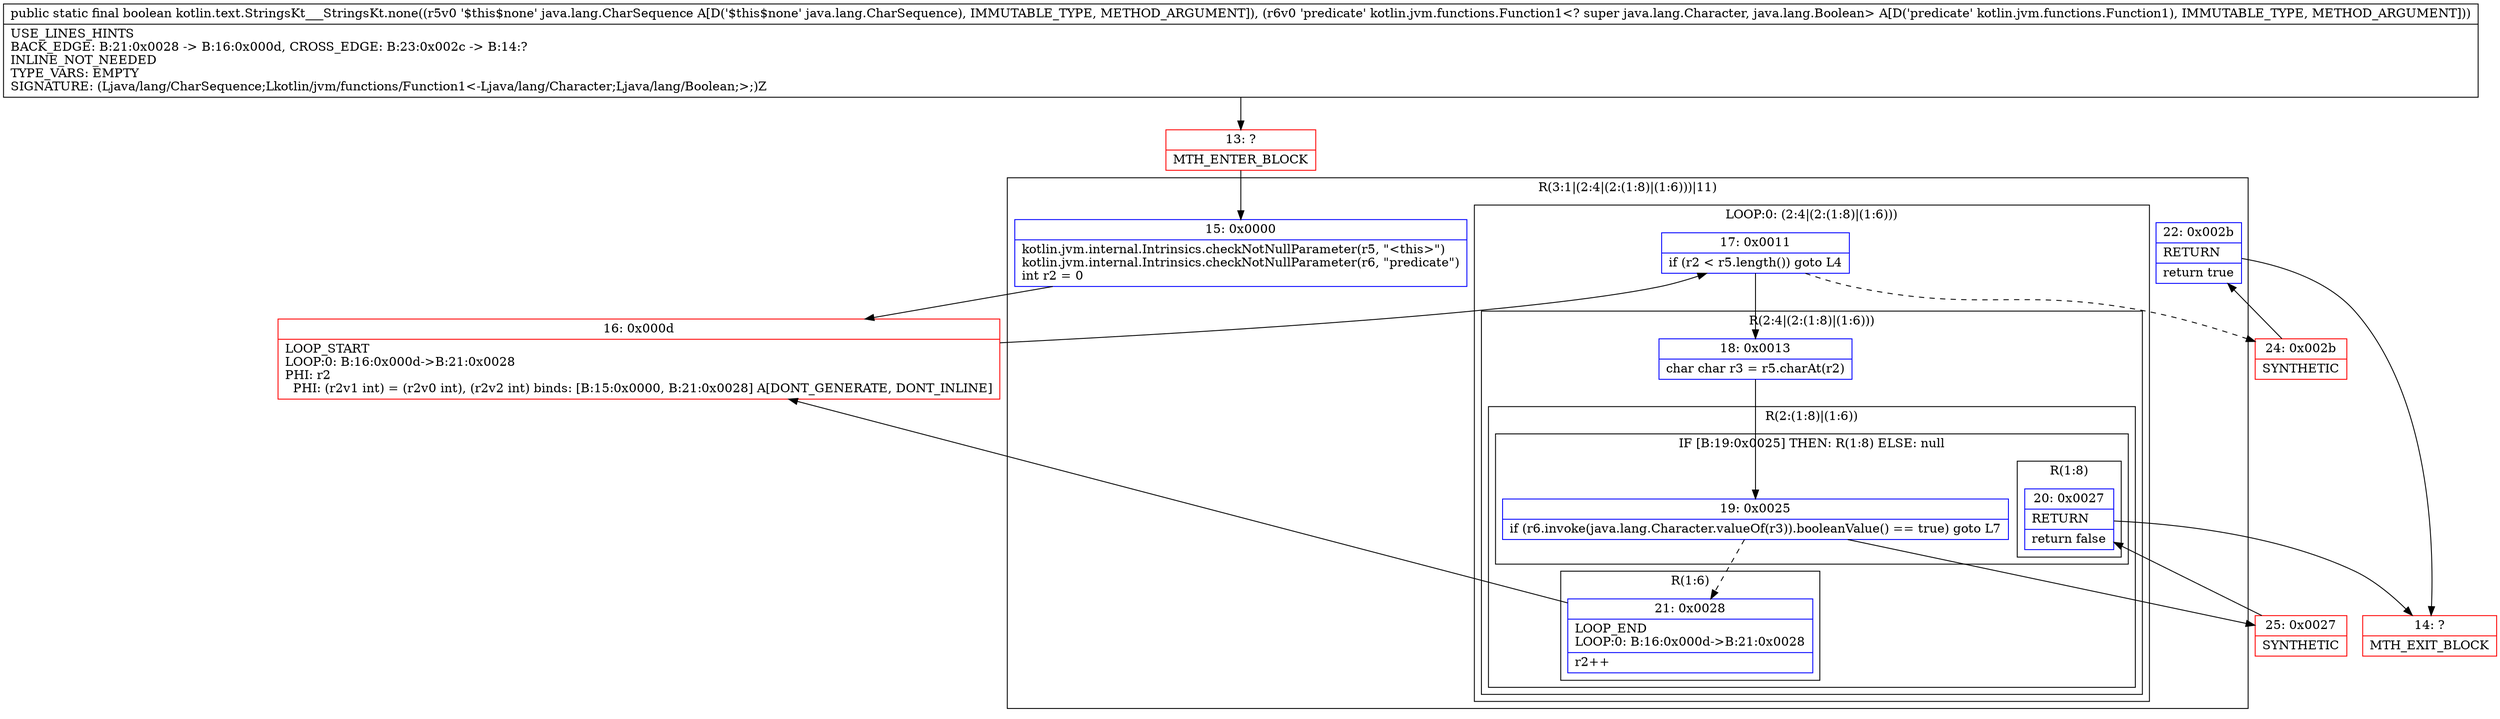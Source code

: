 digraph "CFG forkotlin.text.StringsKt___StringsKt.none(Ljava\/lang\/CharSequence;Lkotlin\/jvm\/functions\/Function1;)Z" {
subgraph cluster_Region_1160667303 {
label = "R(3:1|(2:4|(2:(1:8)|(1:6)))|11)";
node [shape=record,color=blue];
Node_15 [shape=record,label="{15\:\ 0x0000|kotlin.jvm.internal.Intrinsics.checkNotNullParameter(r5, \"\<this\>\")\lkotlin.jvm.internal.Intrinsics.checkNotNullParameter(r6, \"predicate\")\lint r2 = 0\l}"];
subgraph cluster_LoopRegion_1135287847 {
label = "LOOP:0: (2:4|(2:(1:8)|(1:6)))";
node [shape=record,color=blue];
Node_17 [shape=record,label="{17\:\ 0x0011|if (r2 \< r5.length()) goto L4\l}"];
subgraph cluster_Region_806706551 {
label = "R(2:4|(2:(1:8)|(1:6)))";
node [shape=record,color=blue];
Node_18 [shape=record,label="{18\:\ 0x0013|char char r3 = r5.charAt(r2)\l}"];
subgraph cluster_Region_1114284228 {
label = "R(2:(1:8)|(1:6))";
node [shape=record,color=blue];
subgraph cluster_IfRegion_109590666 {
label = "IF [B:19:0x0025] THEN: R(1:8) ELSE: null";
node [shape=record,color=blue];
Node_19 [shape=record,label="{19\:\ 0x0025|if (r6.invoke(java.lang.Character.valueOf(r3)).booleanValue() == true) goto L7\l}"];
subgraph cluster_Region_75394022 {
label = "R(1:8)";
node [shape=record,color=blue];
Node_20 [shape=record,label="{20\:\ 0x0027|RETURN\l|return false\l}"];
}
}
subgraph cluster_Region_829088074 {
label = "R(1:6)";
node [shape=record,color=blue];
Node_21 [shape=record,label="{21\:\ 0x0028|LOOP_END\lLOOP:0: B:16:0x000d\-\>B:21:0x0028\l|r2++\l}"];
}
}
}
}
Node_22 [shape=record,label="{22\:\ 0x002b|RETURN\l|return true\l}"];
}
Node_13 [shape=record,color=red,label="{13\:\ ?|MTH_ENTER_BLOCK\l}"];
Node_16 [shape=record,color=red,label="{16\:\ 0x000d|LOOP_START\lLOOP:0: B:16:0x000d\-\>B:21:0x0028\lPHI: r2 \l  PHI: (r2v1 int) = (r2v0 int), (r2v2 int) binds: [B:15:0x0000, B:21:0x0028] A[DONT_GENERATE, DONT_INLINE]\l}"];
Node_25 [shape=record,color=red,label="{25\:\ 0x0027|SYNTHETIC\l}"];
Node_14 [shape=record,color=red,label="{14\:\ ?|MTH_EXIT_BLOCK\l}"];
Node_24 [shape=record,color=red,label="{24\:\ 0x002b|SYNTHETIC\l}"];
MethodNode[shape=record,label="{public static final boolean kotlin.text.StringsKt___StringsKt.none((r5v0 '$this$none' java.lang.CharSequence A[D('$this$none' java.lang.CharSequence), IMMUTABLE_TYPE, METHOD_ARGUMENT]), (r6v0 'predicate' kotlin.jvm.functions.Function1\<? super java.lang.Character, java.lang.Boolean\> A[D('predicate' kotlin.jvm.functions.Function1), IMMUTABLE_TYPE, METHOD_ARGUMENT]))  | USE_LINES_HINTS\lBACK_EDGE: B:21:0x0028 \-\> B:16:0x000d, CROSS_EDGE: B:23:0x002c \-\> B:14:?\lINLINE_NOT_NEEDED\lTYPE_VARS: EMPTY\lSIGNATURE: (Ljava\/lang\/CharSequence;Lkotlin\/jvm\/functions\/Function1\<\-Ljava\/lang\/Character;Ljava\/lang\/Boolean;\>;)Z\l}"];
MethodNode -> Node_13;Node_15 -> Node_16;
Node_17 -> Node_18;
Node_17 -> Node_24[style=dashed];
Node_18 -> Node_19;
Node_19 -> Node_21[style=dashed];
Node_19 -> Node_25;
Node_20 -> Node_14;
Node_21 -> Node_16;
Node_22 -> Node_14;
Node_13 -> Node_15;
Node_16 -> Node_17;
Node_25 -> Node_20;
Node_24 -> Node_22;
}

